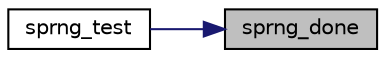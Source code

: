digraph "sprng_done"
{
 // LATEX_PDF_SIZE
  edge [fontname="Helvetica",fontsize="10",labelfontname="Helvetica",labelfontsize="10"];
  node [fontname="Helvetica",fontsize="10",shape=record];
  rankdir="RL";
  Node4 [label="sprng_done",height=0.2,width=0.4,color="black", fillcolor="grey75", style="filled", fontcolor="black",tooltip="Terminate the PRNG."];
  Node4 -> Node5 [dir="back",color="midnightblue",fontsize="10",style="solid",fontname="Helvetica"];
  Node5 [label="sprng_test",height=0.2,width=0.4,color="black", fillcolor="white", style="filled",URL="$sprng_8c.html#ac44fd3f790e155219847fd31d6389836",tooltip="PRNG self-test."];
}
